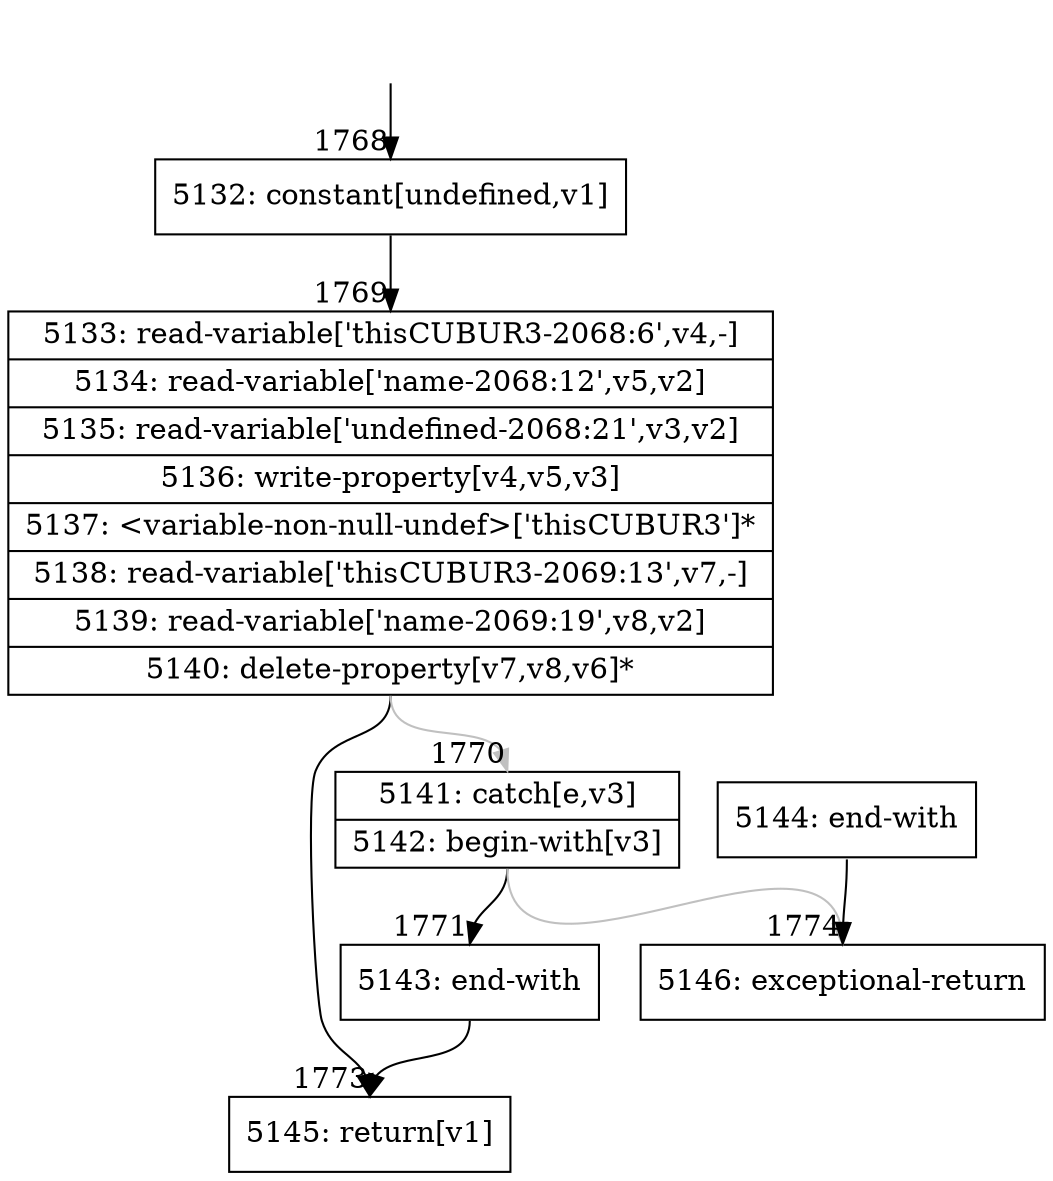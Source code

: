 digraph {
rankdir="TD"
BB_entry128[shape=none,label=""];
BB_entry128 -> BB1768 [tailport=s, headport=n, headlabel="    1768"]
BB1768 [shape=record label="{5132: constant[undefined,v1]}" ] 
BB1768 -> BB1769 [tailport=s, headport=n, headlabel="      1769"]
BB1769 [shape=record label="{5133: read-variable['thisCUBUR3-2068:6',v4,-]|5134: read-variable['name-2068:12',v5,v2]|5135: read-variable['undefined-2068:21',v3,v2]|5136: write-property[v4,v5,v3]|5137: \<variable-non-null-undef\>['thisCUBUR3']*|5138: read-variable['thisCUBUR3-2069:13',v7,-]|5139: read-variable['name-2069:19',v8,v2]|5140: delete-property[v7,v8,v6]*}" ] 
BB1769 -> BB1773 [tailport=s, headport=n, headlabel="      1773"]
BB1769 -> BB1770 [tailport=s, headport=n, color=gray, headlabel="      1770"]
BB1770 [shape=record label="{5141: catch[e,v3]|5142: begin-with[v3]}" ] 
BB1770 -> BB1771 [tailport=s, headport=n, headlabel="      1771"]
BB1770 -> BB1774 [tailport=s, headport=n, color=gray, headlabel="      1774"]
BB1771 [shape=record label="{5143: end-with}" ] 
BB1771 -> BB1773 [tailport=s, headport=n]
BB1772 [shape=record label="{5144: end-with}" ] 
BB1772 -> BB1774 [tailport=s, headport=n]
BB1773 [shape=record label="{5145: return[v1]}" ] 
BB1774 [shape=record label="{5146: exceptional-return}" ] 
}
